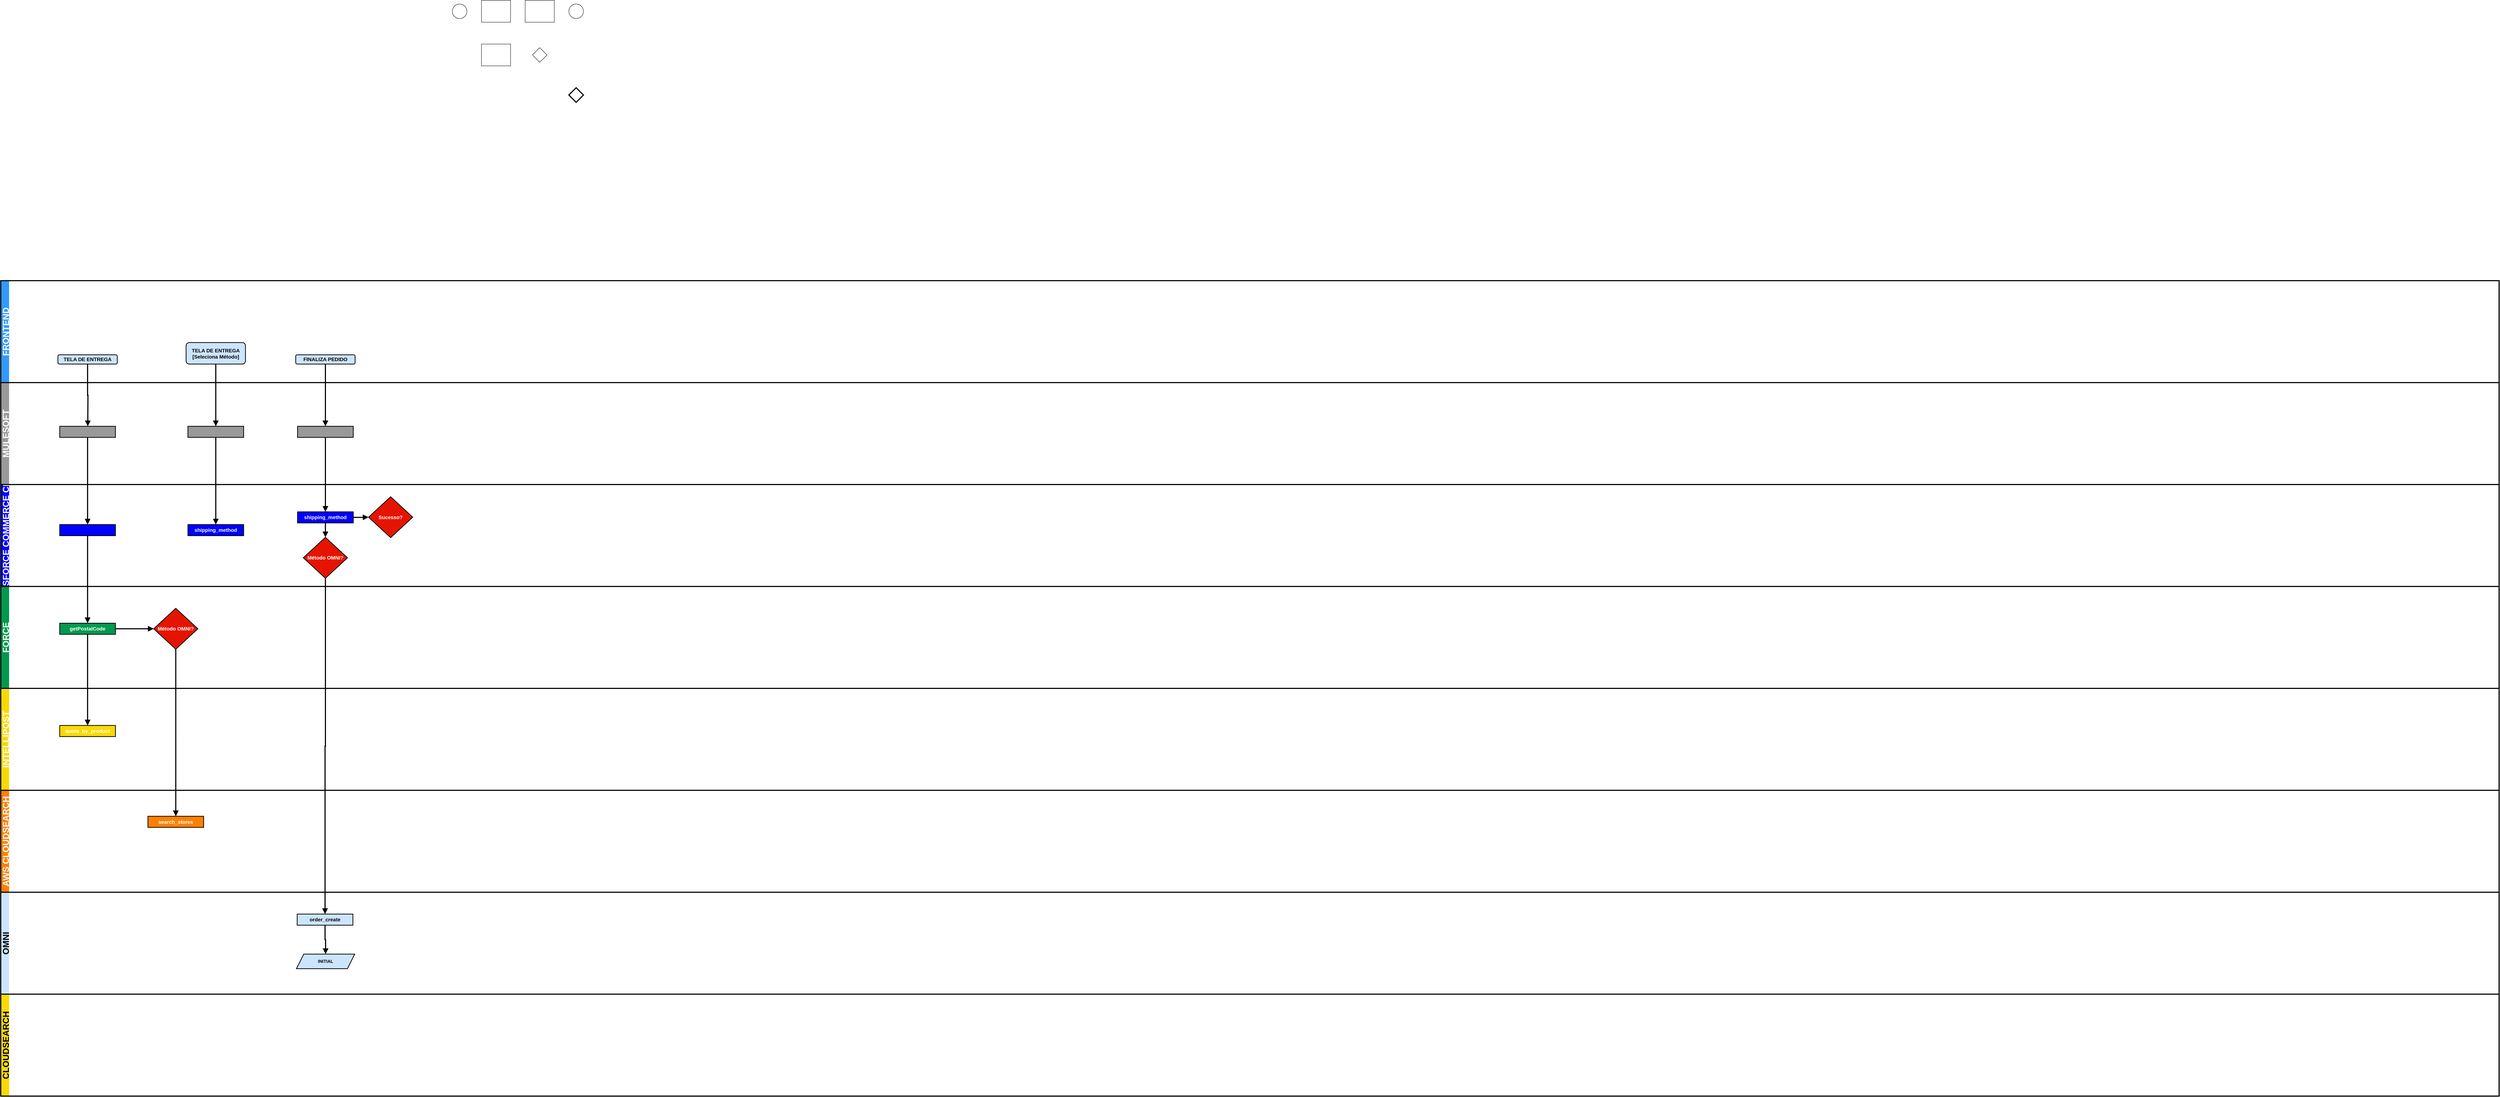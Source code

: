 <mxfile version="20.0.4" type="github">
  <diagram id="prtHgNgQTEPvFCAcTncT" name="Page-1">
    <mxGraphModel dx="2652" dy="1143" grid="1" gridSize="10" guides="1" tooltips="1" connect="1" arrows="1" fold="1" page="1" pageScale="1" pageWidth="827" pageHeight="1169" math="0" shadow="0">
      <root>
        <mxCell id="0" />
        <mxCell id="1" parent="0" />
        <mxCell id="UH4h_3Y_hmDIXnIcrMvg-1" value="" style="edgeStyle=orthogonalEdgeStyle;rounded=0;orthogonalLoop=1;jettySize=auto;html=1;dashed=1;endArrow=none;endFill=0;" parent="1" edge="1">
          <mxGeometry relative="1" as="geometry">
            <mxPoint x="790" y="440" as="sourcePoint" />
          </mxGeometry>
        </mxCell>
        <mxCell id="UH4h_3Y_hmDIXnIcrMvg-2" style="edgeStyle=orthogonalEdgeStyle;rounded=0;orthogonalLoop=1;jettySize=auto;html=1;endArrow=classic;endFill=1;" parent="1" edge="1">
          <mxGeometry relative="1" as="geometry">
            <mxPoint x="910" y="440" as="targetPoint" />
          </mxGeometry>
        </mxCell>
        <mxCell id="UH4h_3Y_hmDIXnIcrMvg-18" value="" style="ellipse;whiteSpace=wrap;html=1;" parent="1" vertex="1">
          <mxGeometry x="610" y="20" width="40" height="40" as="geometry" />
        </mxCell>
        <mxCell id="UH4h_3Y_hmDIXnIcrMvg-19" value="" style="rounded=0;whiteSpace=wrap;html=1;fontFamily=Helvetica;fontSize=12;fontColor=#000000;align=center;" parent="1" vertex="1">
          <mxGeometry x="690" y="10" width="80" height="60" as="geometry" />
        </mxCell>
        <mxCell id="UH4h_3Y_hmDIXnIcrMvg-20" value="" style="rounded=0;whiteSpace=wrap;html=1;fontFamily=Helvetica;fontSize=12;fontColor=#000000;align=center;" parent="1" vertex="1">
          <mxGeometry x="810" y="10" width="80" height="60" as="geometry" />
        </mxCell>
        <mxCell id="UH4h_3Y_hmDIXnIcrMvg-21" value="" style="ellipse;whiteSpace=wrap;html=1;" parent="1" vertex="1">
          <mxGeometry x="930" y="20" width="40" height="40" as="geometry" />
        </mxCell>
        <mxCell id="UH4h_3Y_hmDIXnIcrMvg-22" value="" style="rounded=0;whiteSpace=wrap;html=1;fontFamily=Helvetica;fontSize=12;fontColor=#000000;align=center;" parent="1" vertex="1">
          <mxGeometry x="690" y="130" width="80" height="60" as="geometry" />
        </mxCell>
        <mxCell id="UH4h_3Y_hmDIXnIcrMvg-23" value="" style="rhombus;whiteSpace=wrap;html=1;fontFamily=Helvetica;fontSize=12;fontColor=#000000;align=center;" parent="1" vertex="1">
          <mxGeometry x="830" y="140" width="40" height="40" as="geometry" />
        </mxCell>
        <mxCell id="UH4h_3Y_hmDIXnIcrMvg-25" value="" style="rhombus;whiteSpace=wrap;html=1;fontFamily=Helvetica;fontSize=12;fontColor=#000000;align=center;strokeColor=default;strokeWidth=3;" parent="1" vertex="1">
          <mxGeometry x="930" y="250" width="40" height="40" as="geometry" />
        </mxCell>
        <mxCell id="UH4h_3Y_hmDIXnIcrMvg-67" value="" style="group;strokeColor=default;strokeWidth=3;" parent="1" vertex="1" connectable="0">
          <mxGeometry x="-630" y="780" width="6860" height="1680" as="geometry" />
        </mxCell>
        <mxCell id="UH4h_3Y_hmDIXnIcrMvg-36" value="FRONTEND" style="swimlane;horizontal=0;labelBackgroundColor=none;fillColor=#3399FF;fontColor=#FFFFFF;strokeColor=default;strokeWidth=3;fontSize=24;perimeterSpacing=1;swimlaneLine=0;" parent="UH4h_3Y_hmDIXnIcrMvg-67" vertex="1">
          <mxGeometry width="6860" height="280" as="geometry" />
        </mxCell>
        <mxCell id="UH4h_3Y_hmDIXnIcrMvg-58" value="TELA DE ENTREGA" style="rounded=1;whiteSpace=wrap;html=1;labelBackgroundColor=none;fontColor=#000000;fillColor=#CCE5FF;strokeColor=default;strokeWidth=2;fontSize=14;fontStyle=1" parent="UH4h_3Y_hmDIXnIcrMvg-36" vertex="1">
          <mxGeometry x="157" y="203.636" width="163" height="25.455" as="geometry" />
        </mxCell>
        <mxCell id="UH4h_3Y_hmDIXnIcrMvg-68" value="TELA DE ENTREGA&lt;br&gt;[Seleciona Método]" style="rounded=1;whiteSpace=wrap;html=1;labelBackgroundColor=none;fontColor=#000000;fillColor=#CCE5FF;strokeColor=default;strokeWidth=2;fontSize=14;fontStyle=1" parent="UH4h_3Y_hmDIXnIcrMvg-36" vertex="1">
          <mxGeometry x="509" y="170" width="163" height="59.09" as="geometry" />
        </mxCell>
        <mxCell id="UH4h_3Y_hmDIXnIcrMvg-78" value="FINALIZA PEDIDO" style="rounded=1;whiteSpace=wrap;html=1;labelBackgroundColor=none;fontColor=#000000;fillColor=#CCE5FF;strokeColor=default;strokeWidth=2;fontSize=14;fontStyle=1" parent="UH4h_3Y_hmDIXnIcrMvg-36" vertex="1">
          <mxGeometry x="810" y="203.636" width="163" height="25.455" as="geometry" />
        </mxCell>
        <mxCell id="UH4h_3Y_hmDIXnIcrMvg-54" value="SALESFORCE COMMERCE CLOUD" style="swimlane;horizontal=0;labelBackgroundColor=none;fillColor=#0000FF;fontColor=#FFFFFF;strokeColor=default;strokeWidth=3;fontSize=24;perimeterSpacing=1;swimlaneLine=0;" parent="UH4h_3Y_hmDIXnIcrMvg-67" vertex="1">
          <mxGeometry y="560" width="6860" height="280" as="geometry" />
        </mxCell>
        <mxCell id="UH4h_3Y_hmDIXnIcrMvg-71" value="" style="rounded=0;whiteSpace=wrap;html=1;fontFamily=Helvetica;fontSize=14;fontColor=#ffffff;align=center;fillColor=#0000FF;strokeColor=default;strokeWidth=2;fontStyle=1" parent="UH4h_3Y_hmDIXnIcrMvg-54" vertex="1">
          <mxGeometry x="162" y="110.003" width="153" height="30.545" as="geometry" />
        </mxCell>
        <mxCell id="UH4h_3Y_hmDIXnIcrMvg-72" value="shipping_method" style="rounded=0;whiteSpace=wrap;html=1;fontFamily=Helvetica;fontSize=14;fontColor=#ffffff;align=center;fillColor=#0000FF;strokeColor=default;strokeWidth=2;fontStyle=1" parent="UH4h_3Y_hmDIXnIcrMvg-54" vertex="1">
          <mxGeometry x="514" y="110.003" width="153" height="30.545" as="geometry" />
        </mxCell>
        <mxCell id="weExqB_nzbaYjORjGd64-12" style="edgeStyle=orthogonalEdgeStyle;rounded=0;orthogonalLoop=1;jettySize=auto;html=1;fontColor=#000000;endArrow=block;endFill=1;endSize=8;strokeWidth=3;" edge="1" parent="UH4h_3Y_hmDIXnIcrMvg-54" source="weExqB_nzbaYjORjGd64-5" target="weExqB_nzbaYjORjGd64-11">
          <mxGeometry relative="1" as="geometry" />
        </mxCell>
        <mxCell id="weExqB_nzbaYjORjGd64-5" value="shipping_method" style="rounded=0;whiteSpace=wrap;html=1;fontFamily=Helvetica;fontSize=14;fontColor=#ffffff;align=center;fillColor=#0000FF;strokeColor=default;strokeWidth=2;fontStyle=1" vertex="1" parent="UH4h_3Y_hmDIXnIcrMvg-54">
          <mxGeometry x="815" y="75.003" width="153" height="30.545" as="geometry" />
        </mxCell>
        <mxCell id="weExqB_nzbaYjORjGd64-11" value="Método OMNI?" style="rhombus;whiteSpace=wrap;html=1;labelBackgroundColor=none;fontColor=#ffffff;fillColor=#e51400;strokeColor=default;strokeWidth=2;fontSize=14;fontStyle=1" vertex="1" parent="UH4h_3Y_hmDIXnIcrMvg-54">
          <mxGeometry x="830.85" y="145" width="121.29" height="112.45" as="geometry" />
        </mxCell>
        <mxCell id="weExqB_nzbaYjORjGd64-18" value="Sucesso?" style="rhombus;whiteSpace=wrap;html=1;labelBackgroundColor=none;fontColor=#ffffff;fillColor=#e51400;strokeColor=default;strokeWidth=2;fontSize=14;fontStyle=1" vertex="1" parent="UH4h_3Y_hmDIXnIcrMvg-54">
          <mxGeometry x="1010" y="33.55" width="121.29" height="112.45" as="geometry" />
        </mxCell>
        <mxCell id="weExqB_nzbaYjORjGd64-19" style="edgeStyle=orthogonalEdgeStyle;rounded=0;orthogonalLoop=1;jettySize=auto;html=1;fontColor=#000000;endArrow=block;endFill=1;endSize=8;strokeWidth=3;entryX=0;entryY=0.5;entryDx=0;entryDy=0;" edge="1" parent="UH4h_3Y_hmDIXnIcrMvg-54" source="weExqB_nzbaYjORjGd64-5" target="weExqB_nzbaYjORjGd64-18">
          <mxGeometry relative="1" as="geometry">
            <mxPoint x="1010" y="65.275" as="targetPoint" />
          </mxGeometry>
        </mxCell>
        <mxCell id="UH4h_3Y_hmDIXnIcrMvg-55" value="FORCE" style="swimlane;horizontal=0;labelBackgroundColor=none;fillColor=#00994D;fontColor=#FFFFFF;strokeColor=default;strokeWidth=3;fontSize=24;perimeterSpacing=1;swimlaneLine=0;" parent="UH4h_3Y_hmDIXnIcrMvg-67" vertex="1">
          <mxGeometry y="840" width="6860" height="280" as="geometry" />
        </mxCell>
        <mxCell id="UH4h_3Y_hmDIXnIcrMvg-62" style="edgeStyle=orthogonalEdgeStyle;rounded=0;orthogonalLoop=1;jettySize=auto;html=1;entryX=0;entryY=0.5;entryDx=0;entryDy=0;fontColor=#000000;strokeWidth=3;endArrow=block;endFill=1;strokeColor=default;fontSize=14;fontStyle=1;endSize=8;" parent="UH4h_3Y_hmDIXnIcrMvg-55" source="UH4h_3Y_hmDIXnIcrMvg-24" target="UH4h_3Y_hmDIXnIcrMvg-61" edge="1">
          <mxGeometry relative="1" as="geometry" />
        </mxCell>
        <mxCell id="UH4h_3Y_hmDIXnIcrMvg-24" value="getPostalCode" style="rounded=0;whiteSpace=wrap;html=1;fontFamily=Helvetica;fontSize=14;fontColor=#ffffff;align=center;fillColor=#00994D;strokeColor=default;strokeWidth=2;fontStyle=1" parent="UH4h_3Y_hmDIXnIcrMvg-55" vertex="1">
          <mxGeometry x="162" y="100.953" width="153" height="30.545" as="geometry" />
        </mxCell>
        <mxCell id="UH4h_3Y_hmDIXnIcrMvg-61" value="Método OMNI?" style="rhombus;whiteSpace=wrap;html=1;labelBackgroundColor=none;fontColor=#ffffff;fillColor=#e51400;strokeColor=default;strokeWidth=2;fontSize=14;fontStyle=1" parent="UH4h_3Y_hmDIXnIcrMvg-55" vertex="1">
          <mxGeometry x="420" y="60" width="121.29" height="112.45" as="geometry" />
        </mxCell>
        <mxCell id="UH4h_3Y_hmDIXnIcrMvg-56" value="INTELLIPOST" style="swimlane;horizontal=0;labelBackgroundColor=none;fillColor=#FAD902;fontColor=#FFFFFF;strokeColor=default;strokeWidth=3;fontSize=24;perimeterSpacing=1;swimlaneLine=0;" parent="UH4h_3Y_hmDIXnIcrMvg-67" vertex="1">
          <mxGeometry y="1120" width="6860" height="280" as="geometry" />
        </mxCell>
        <mxCell id="UH4h_3Y_hmDIXnIcrMvg-63" value="quote_by_product" style="rounded=0;whiteSpace=wrap;html=1;fontFamily=Helvetica;fontSize=14;fontColor=#ffffff;align=center;fillColor=#FAD902;strokeColor=default;strokeWidth=2;fontStyle=1" parent="UH4h_3Y_hmDIXnIcrMvg-56" vertex="1">
          <mxGeometry x="162" y="101.818" width="153" height="30.545" as="geometry" />
        </mxCell>
        <mxCell id="UH4h_3Y_hmDIXnIcrMvg-57" value="AWS CLOUDSEARCH" style="swimlane;horizontal=0;labelBackgroundColor=none;fillColor=#FF8000;fontColor=#FFFFFF;strokeColor=default;strokeWidth=3;fontSize=24;perimeterSpacing=1;swimlaneLine=0;" parent="UH4h_3Y_hmDIXnIcrMvg-67" vertex="1">
          <mxGeometry y="1400" width="6860" height="280" as="geometry" />
        </mxCell>
        <mxCell id="UH4h_3Y_hmDIXnIcrMvg-65" value="search_stores" style="rounded=0;whiteSpace=wrap;html=1;fontFamily=Helvetica;fontSize=14;fontColor=#ffffff;align=center;fillColor=#FF8000;strokeColor=default;strokeWidth=2;fontStyle=1" parent="UH4h_3Y_hmDIXnIcrMvg-57" vertex="1">
          <mxGeometry x="404.14" y="71.273" width="153" height="30.545" as="geometry" />
        </mxCell>
        <mxCell id="UH4h_3Y_hmDIXnIcrMvg-59" value="MULESOFT" style="swimlane;horizontal=0;labelBackgroundColor=none;fillColor=#999999;fontColor=#FFFFFF;strokeColor=default;strokeWidth=3;fontSize=24;perimeterSpacing=1;swimlaneLine=0;" parent="UH4h_3Y_hmDIXnIcrMvg-67" vertex="1">
          <mxGeometry y="280" width="6860" height="280" as="geometry" />
        </mxCell>
        <mxCell id="UH4h_3Y_hmDIXnIcrMvg-69" value="" style="rounded=0;whiteSpace=wrap;html=1;fontFamily=Helvetica;fontSize=14;fontColor=#ffffff;align=center;fillColor=#999999;strokeColor=default;strokeWidth=2;fontStyle=1" parent="UH4h_3Y_hmDIXnIcrMvg-59" vertex="1">
          <mxGeometry x="162" y="120.003" width="153" height="30.545" as="geometry" />
        </mxCell>
        <mxCell id="UH4h_3Y_hmDIXnIcrMvg-70" value="" style="rounded=0;whiteSpace=wrap;html=1;fontFamily=Helvetica;fontSize=14;fontColor=#ffffff;align=center;fillColor=#999999;strokeColor=default;strokeWidth=2;fontStyle=1" parent="UH4h_3Y_hmDIXnIcrMvg-59" vertex="1">
          <mxGeometry x="514" y="120.003" width="153" height="30.545" as="geometry" />
        </mxCell>
        <mxCell id="weExqB_nzbaYjORjGd64-6" value="" style="rounded=0;whiteSpace=wrap;html=1;fontFamily=Helvetica;fontSize=14;fontColor=#ffffff;align=center;fillColor=#999999;strokeColor=default;strokeWidth=2;fontStyle=1" vertex="1" parent="UH4h_3Y_hmDIXnIcrMvg-59">
          <mxGeometry x="815" y="120.003" width="153" height="30.545" as="geometry" />
        </mxCell>
        <mxCell id="UH4h_3Y_hmDIXnIcrMvg-60" style="edgeStyle=orthogonalEdgeStyle;rounded=0;orthogonalLoop=1;jettySize=auto;html=1;fontColor=#000000;strokeWidth=3;endArrow=block;endFill=1;strokeColor=default;fontSize=14;fontStyle=1;endSize=8;" parent="UH4h_3Y_hmDIXnIcrMvg-67" source="UH4h_3Y_hmDIXnIcrMvg-58" edge="1">
          <mxGeometry relative="1" as="geometry">
            <mxPoint x="239" y="400" as="targetPoint" />
          </mxGeometry>
        </mxCell>
        <mxCell id="UH4h_3Y_hmDIXnIcrMvg-64" style="edgeStyle=orthogonalEdgeStyle;rounded=0;orthogonalLoop=1;jettySize=auto;html=1;fontColor=#000000;strokeWidth=3;endArrow=block;endFill=1;strokeColor=default;fontSize=14;fontStyle=1;endSize=8;" parent="UH4h_3Y_hmDIXnIcrMvg-67" source="UH4h_3Y_hmDIXnIcrMvg-24" target="UH4h_3Y_hmDIXnIcrMvg-63" edge="1">
          <mxGeometry relative="1" as="geometry" />
        </mxCell>
        <mxCell id="UH4h_3Y_hmDIXnIcrMvg-66" style="edgeStyle=orthogonalEdgeStyle;rounded=0;orthogonalLoop=1;jettySize=auto;html=1;fontColor=#000000;entryX=0.5;entryY=0;entryDx=0;entryDy=0;strokeWidth=3;endArrow=block;endFill=1;strokeColor=default;fontSize=14;fontStyle=1;endSize=8;" parent="UH4h_3Y_hmDIXnIcrMvg-67" source="UH4h_3Y_hmDIXnIcrMvg-61" target="UH4h_3Y_hmDIXnIcrMvg-65" edge="1">
          <mxGeometry relative="1" as="geometry">
            <mxPoint x="-149.355" y="1858.182" as="targetPoint" />
          </mxGeometry>
        </mxCell>
        <mxCell id="UH4h_3Y_hmDIXnIcrMvg-73" style="edgeStyle=orthogonalEdgeStyle;rounded=0;orthogonalLoop=1;jettySize=auto;html=1;entryX=0.5;entryY=0;entryDx=0;entryDy=0;fontSize=14;fontColor=#000000;endArrow=block;endFill=1;strokeColor=default;strokeWidth=3;endSize=8;" parent="UH4h_3Y_hmDIXnIcrMvg-67" source="UH4h_3Y_hmDIXnIcrMvg-68" target="UH4h_3Y_hmDIXnIcrMvg-70" edge="1">
          <mxGeometry relative="1" as="geometry" />
        </mxCell>
        <mxCell id="UH4h_3Y_hmDIXnIcrMvg-74" style="edgeStyle=orthogonalEdgeStyle;rounded=0;orthogonalLoop=1;jettySize=auto;html=1;entryX=0.5;entryY=0;entryDx=0;entryDy=0;fontSize=14;fontColor=#000000;endArrow=block;endFill=1;strokeColor=default;strokeWidth=3;endSize=8;" parent="UH4h_3Y_hmDIXnIcrMvg-67" source="UH4h_3Y_hmDIXnIcrMvg-70" target="UH4h_3Y_hmDIXnIcrMvg-72" edge="1">
          <mxGeometry relative="1" as="geometry" />
        </mxCell>
        <mxCell id="UH4h_3Y_hmDIXnIcrMvg-75" style="edgeStyle=orthogonalEdgeStyle;rounded=0;orthogonalLoop=1;jettySize=auto;html=1;fontSize=14;fontColor=#000000;endArrow=block;endFill=1;strokeColor=default;strokeWidth=3;endSize=8;" parent="UH4h_3Y_hmDIXnIcrMvg-67" source="UH4h_3Y_hmDIXnIcrMvg-69" target="UH4h_3Y_hmDIXnIcrMvg-71" edge="1">
          <mxGeometry relative="1" as="geometry" />
        </mxCell>
        <mxCell id="UH4h_3Y_hmDIXnIcrMvg-76" style="edgeStyle=orthogonalEdgeStyle;rounded=0;orthogonalLoop=1;jettySize=auto;html=1;entryX=0.5;entryY=0;entryDx=0;entryDy=0;fontSize=14;fontColor=#000000;endArrow=block;endFill=1;strokeColor=default;strokeWidth=3;endSize=8;" parent="UH4h_3Y_hmDIXnIcrMvg-67" source="UH4h_3Y_hmDIXnIcrMvg-71" target="UH4h_3Y_hmDIXnIcrMvg-24" edge="1">
          <mxGeometry relative="1" as="geometry" />
        </mxCell>
        <mxCell id="weExqB_nzbaYjORjGd64-9" style="edgeStyle=orthogonalEdgeStyle;rounded=0;orthogonalLoop=1;jettySize=auto;html=1;entryX=0.5;entryY=0;entryDx=0;entryDy=0;fontColor=#000000;strokeWidth=3;endArrow=block;endFill=1;endSize=8;" edge="1" parent="UH4h_3Y_hmDIXnIcrMvg-67" source="UH4h_3Y_hmDIXnIcrMvg-78" target="weExqB_nzbaYjORjGd64-6">
          <mxGeometry relative="1" as="geometry" />
        </mxCell>
        <mxCell id="weExqB_nzbaYjORjGd64-10" style="edgeStyle=orthogonalEdgeStyle;rounded=0;orthogonalLoop=1;jettySize=auto;html=1;entryX=0.5;entryY=0;entryDx=0;entryDy=0;fontColor=#000000;strokeWidth=3;endArrow=block;endFill=1;endSize=8;" edge="1" parent="UH4h_3Y_hmDIXnIcrMvg-67" source="weExqB_nzbaYjORjGd64-6" target="weExqB_nzbaYjORjGd64-5">
          <mxGeometry relative="1" as="geometry" />
        </mxCell>
        <mxCell id="weExqB_nzbaYjORjGd64-1" value="OMNI" style="swimlane;horizontal=0;labelBackgroundColor=none;fillColor=#CCE5FF;fontColor=#000000;strokeColor=default;strokeWidth=3;fontSize=24;perimeterSpacing=1;swimlaneLine=0;" vertex="1" parent="1">
          <mxGeometry x="-630" y="2460" width="6860" height="280" as="geometry" />
        </mxCell>
        <mxCell id="weExqB_nzbaYjORjGd64-16" style="edgeStyle=orthogonalEdgeStyle;rounded=0;orthogonalLoop=1;jettySize=auto;html=1;entryX=0.5;entryY=0;entryDx=0;entryDy=0;fontColor=#000000;endArrow=block;endFill=1;endSize=8;strokeWidth=3;" edge="1" parent="weExqB_nzbaYjORjGd64-1" source="weExqB_nzbaYjORjGd64-13" target="weExqB_nzbaYjORjGd64-14">
          <mxGeometry relative="1" as="geometry" />
        </mxCell>
        <mxCell id="weExqB_nzbaYjORjGd64-13" value="order_create" style="rounded=0;whiteSpace=wrap;html=1;fontFamily=Helvetica;fontSize=14;fontColor=#000000;align=center;fillColor=#CCE5FF;strokeColor=default;strokeWidth=2;fontStyle=1" vertex="1" parent="weExqB_nzbaYjORjGd64-1">
          <mxGeometry x="814" y="60.003" width="153" height="30.545" as="geometry" />
        </mxCell>
        <mxCell id="weExqB_nzbaYjORjGd64-14" value="&lt;b&gt;INITIAL&lt;/b&gt;" style="shape=parallelogram;perimeter=parallelogramPerimeter;whiteSpace=wrap;html=1;fixedSize=1;fontColor=#000000;fillColor=#CCE5FF;strokeWidth=2;" vertex="1" parent="weExqB_nzbaYjORjGd64-1">
          <mxGeometry x="812" y="170" width="160" height="40" as="geometry" />
        </mxCell>
        <mxCell id="weExqB_nzbaYjORjGd64-3" value="CLOUDSEARCH" style="swimlane;horizontal=0;labelBackgroundColor=none;fillColor=#FAD902;fontColor=#000000;strokeColor=default;strokeWidth=3;fontSize=24;perimeterSpacing=1;swimlaneLine=0;" vertex="1" parent="1">
          <mxGeometry x="-630" y="2740" width="6860" height="280" as="geometry" />
        </mxCell>
        <mxCell id="weExqB_nzbaYjORjGd64-17" style="edgeStyle=orthogonalEdgeStyle;rounded=0;orthogonalLoop=1;jettySize=auto;html=1;entryX=0.5;entryY=0;entryDx=0;entryDy=0;fontColor=#000000;endArrow=block;endFill=1;endSize=8;strokeWidth=3;" edge="1" parent="1" source="weExqB_nzbaYjORjGd64-11" target="weExqB_nzbaYjORjGd64-13">
          <mxGeometry relative="1" as="geometry" />
        </mxCell>
      </root>
    </mxGraphModel>
  </diagram>
</mxfile>
